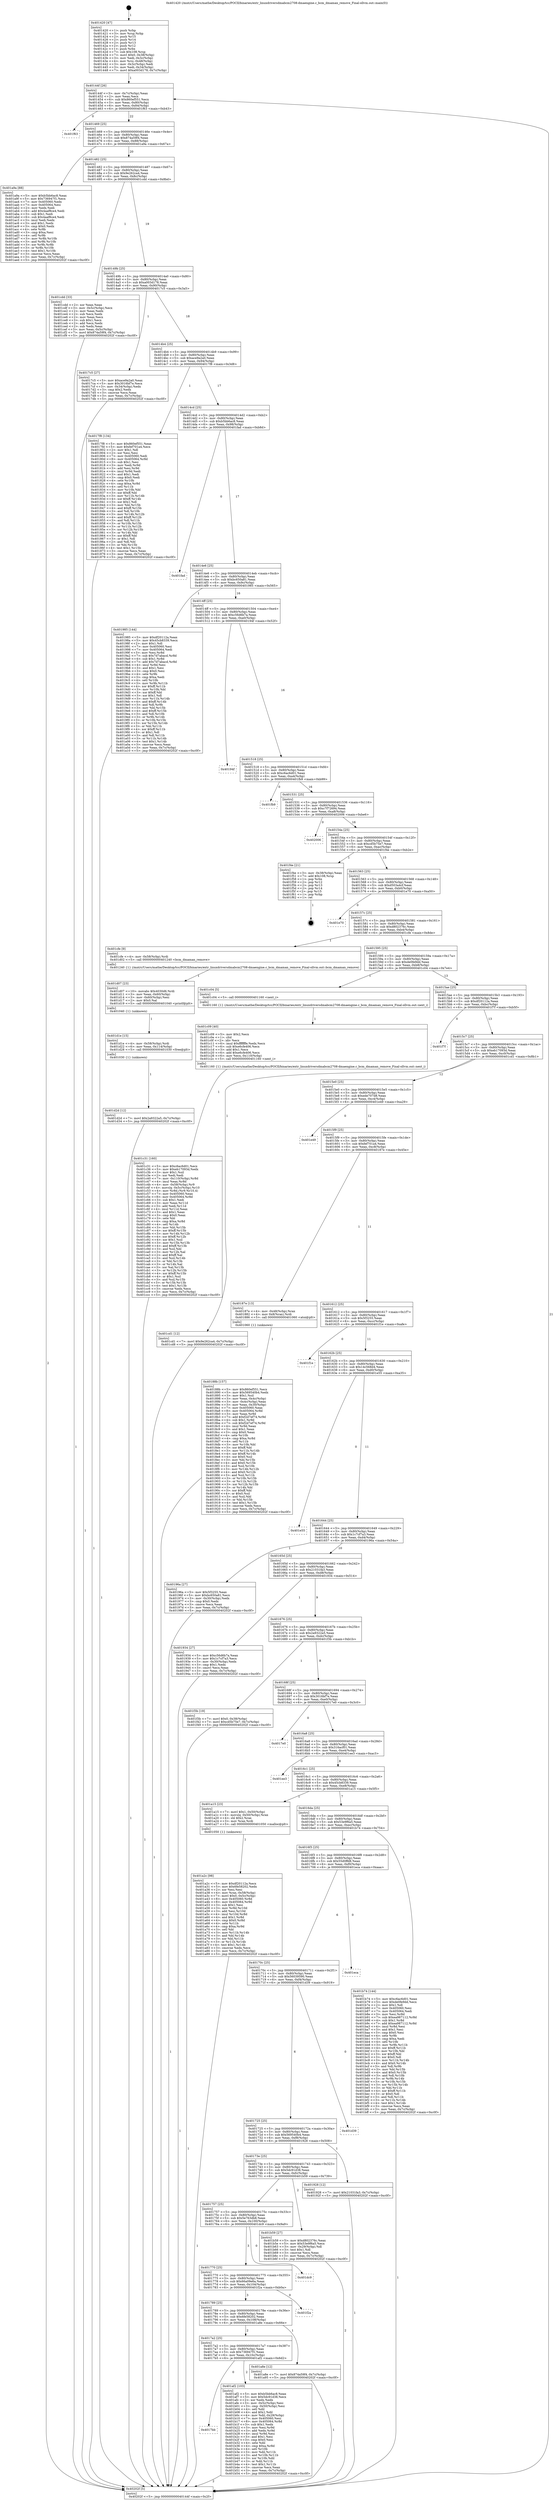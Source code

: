 digraph "0x401420" {
  label = "0x401420 (/mnt/c/Users/mathe/Desktop/tcc/POCII/binaries/extr_linuxdriversdmabcm2708-dmaengine.c_bcm_dmaman_remove_Final-ollvm.out::main(0))"
  labelloc = "t"
  node[shape=record]

  Entry [label="",width=0.3,height=0.3,shape=circle,fillcolor=black,style=filled]
  "0x40144f" [label="{
     0x40144f [26]\l
     | [instrs]\l
     &nbsp;&nbsp;0x40144f \<+3\>: mov -0x7c(%rbp),%eax\l
     &nbsp;&nbsp;0x401452 \<+2\>: mov %eax,%ecx\l
     &nbsp;&nbsp;0x401454 \<+6\>: sub $0x860ef551,%ecx\l
     &nbsp;&nbsp;0x40145a \<+3\>: mov %eax,-0x80(%rbp)\l
     &nbsp;&nbsp;0x40145d \<+6\>: mov %ecx,-0x84(%rbp)\l
     &nbsp;&nbsp;0x401463 \<+6\>: je 0000000000401f63 \<main+0xb43\>\l
  }"]
  "0x401f63" [label="{
     0x401f63\l
  }", style=dashed]
  "0x401469" [label="{
     0x401469 [25]\l
     | [instrs]\l
     &nbsp;&nbsp;0x401469 \<+5\>: jmp 000000000040146e \<main+0x4e\>\l
     &nbsp;&nbsp;0x40146e \<+3\>: mov -0x80(%rbp),%eax\l
     &nbsp;&nbsp;0x401471 \<+5\>: sub $0x874a59f4,%eax\l
     &nbsp;&nbsp;0x401476 \<+6\>: mov %eax,-0x88(%rbp)\l
     &nbsp;&nbsp;0x40147c \<+6\>: je 0000000000401a9a \<main+0x67a\>\l
  }"]
  Exit [label="",width=0.3,height=0.3,shape=circle,fillcolor=black,style=filled,peripheries=2]
  "0x401a9a" [label="{
     0x401a9a [88]\l
     | [instrs]\l
     &nbsp;&nbsp;0x401a9a \<+5\>: mov $0xb5bb6ac8,%eax\l
     &nbsp;&nbsp;0x401a9f \<+5\>: mov $0x736947f1,%ecx\l
     &nbsp;&nbsp;0x401aa4 \<+7\>: mov 0x405060,%edx\l
     &nbsp;&nbsp;0x401aab \<+7\>: mov 0x405064,%esi\l
     &nbsp;&nbsp;0x401ab2 \<+2\>: mov %edx,%edi\l
     &nbsp;&nbsp;0x401ab4 \<+6\>: add $0x4aaf8ce4,%edi\l
     &nbsp;&nbsp;0x401aba \<+3\>: sub $0x1,%edi\l
     &nbsp;&nbsp;0x401abd \<+6\>: sub $0x4aaf8ce4,%edi\l
     &nbsp;&nbsp;0x401ac3 \<+3\>: imul %edi,%edx\l
     &nbsp;&nbsp;0x401ac6 \<+3\>: and $0x1,%edx\l
     &nbsp;&nbsp;0x401ac9 \<+3\>: cmp $0x0,%edx\l
     &nbsp;&nbsp;0x401acc \<+4\>: sete %r8b\l
     &nbsp;&nbsp;0x401ad0 \<+3\>: cmp $0xa,%esi\l
     &nbsp;&nbsp;0x401ad3 \<+4\>: setl %r9b\l
     &nbsp;&nbsp;0x401ad7 \<+3\>: mov %r8b,%r10b\l
     &nbsp;&nbsp;0x401ada \<+3\>: and %r9b,%r10b\l
     &nbsp;&nbsp;0x401add \<+3\>: xor %r9b,%r8b\l
     &nbsp;&nbsp;0x401ae0 \<+3\>: or %r8b,%r10b\l
     &nbsp;&nbsp;0x401ae3 \<+4\>: test $0x1,%r10b\l
     &nbsp;&nbsp;0x401ae7 \<+3\>: cmovne %ecx,%eax\l
     &nbsp;&nbsp;0x401aea \<+3\>: mov %eax,-0x7c(%rbp)\l
     &nbsp;&nbsp;0x401aed \<+5\>: jmp 000000000040202f \<main+0xc0f\>\l
  }"]
  "0x401482" [label="{
     0x401482 [25]\l
     | [instrs]\l
     &nbsp;&nbsp;0x401482 \<+5\>: jmp 0000000000401487 \<main+0x67\>\l
     &nbsp;&nbsp;0x401487 \<+3\>: mov -0x80(%rbp),%eax\l
     &nbsp;&nbsp;0x40148a \<+5\>: sub $0x9e262ca4,%eax\l
     &nbsp;&nbsp;0x40148f \<+6\>: mov %eax,-0x8c(%rbp)\l
     &nbsp;&nbsp;0x401495 \<+6\>: je 0000000000401cdd \<main+0x8bd\>\l
  }"]
  "0x401d2d" [label="{
     0x401d2d [12]\l
     | [instrs]\l
     &nbsp;&nbsp;0x401d2d \<+7\>: movl $0x2a9322a5,-0x7c(%rbp)\l
     &nbsp;&nbsp;0x401d34 \<+5\>: jmp 000000000040202f \<main+0xc0f\>\l
  }"]
  "0x401cdd" [label="{
     0x401cdd [33]\l
     | [instrs]\l
     &nbsp;&nbsp;0x401cdd \<+2\>: xor %eax,%eax\l
     &nbsp;&nbsp;0x401cdf \<+3\>: mov -0x5c(%rbp),%ecx\l
     &nbsp;&nbsp;0x401ce2 \<+2\>: mov %eax,%edx\l
     &nbsp;&nbsp;0x401ce4 \<+2\>: sub %ecx,%edx\l
     &nbsp;&nbsp;0x401ce6 \<+2\>: mov %eax,%ecx\l
     &nbsp;&nbsp;0x401ce8 \<+3\>: sub $0x1,%ecx\l
     &nbsp;&nbsp;0x401ceb \<+2\>: add %ecx,%edx\l
     &nbsp;&nbsp;0x401ced \<+2\>: sub %edx,%eax\l
     &nbsp;&nbsp;0x401cef \<+3\>: mov %eax,-0x5c(%rbp)\l
     &nbsp;&nbsp;0x401cf2 \<+7\>: movl $0x874a59f4,-0x7c(%rbp)\l
     &nbsp;&nbsp;0x401cf9 \<+5\>: jmp 000000000040202f \<main+0xc0f\>\l
  }"]
  "0x40149b" [label="{
     0x40149b [25]\l
     | [instrs]\l
     &nbsp;&nbsp;0x40149b \<+5\>: jmp 00000000004014a0 \<main+0x80\>\l
     &nbsp;&nbsp;0x4014a0 \<+3\>: mov -0x80(%rbp),%eax\l
     &nbsp;&nbsp;0x4014a3 \<+5\>: sub $0xa003d178,%eax\l
     &nbsp;&nbsp;0x4014a8 \<+6\>: mov %eax,-0x90(%rbp)\l
     &nbsp;&nbsp;0x4014ae \<+6\>: je 00000000004017c5 \<main+0x3a5\>\l
  }"]
  "0x401d1e" [label="{
     0x401d1e [15]\l
     | [instrs]\l
     &nbsp;&nbsp;0x401d1e \<+4\>: mov -0x58(%rbp),%rdi\l
     &nbsp;&nbsp;0x401d22 \<+6\>: mov %eax,-0x114(%rbp)\l
     &nbsp;&nbsp;0x401d28 \<+5\>: call 0000000000401030 \<free@plt\>\l
     | [calls]\l
     &nbsp;&nbsp;0x401030 \{1\} (unknown)\l
  }"]
  "0x4017c5" [label="{
     0x4017c5 [27]\l
     | [instrs]\l
     &nbsp;&nbsp;0x4017c5 \<+5\>: mov $0xace9a2a0,%eax\l
     &nbsp;&nbsp;0x4017ca \<+5\>: mov $0x3016bf7e,%ecx\l
     &nbsp;&nbsp;0x4017cf \<+3\>: mov -0x34(%rbp),%edx\l
     &nbsp;&nbsp;0x4017d2 \<+3\>: cmp $0x2,%edx\l
     &nbsp;&nbsp;0x4017d5 \<+3\>: cmovne %ecx,%eax\l
     &nbsp;&nbsp;0x4017d8 \<+3\>: mov %eax,-0x7c(%rbp)\l
     &nbsp;&nbsp;0x4017db \<+5\>: jmp 000000000040202f \<main+0xc0f\>\l
  }"]
  "0x4014b4" [label="{
     0x4014b4 [25]\l
     | [instrs]\l
     &nbsp;&nbsp;0x4014b4 \<+5\>: jmp 00000000004014b9 \<main+0x99\>\l
     &nbsp;&nbsp;0x4014b9 \<+3\>: mov -0x80(%rbp),%eax\l
     &nbsp;&nbsp;0x4014bc \<+5\>: sub $0xace9a2a0,%eax\l
     &nbsp;&nbsp;0x4014c1 \<+6\>: mov %eax,-0x94(%rbp)\l
     &nbsp;&nbsp;0x4014c7 \<+6\>: je 00000000004017f8 \<main+0x3d8\>\l
  }"]
  "0x40202f" [label="{
     0x40202f [5]\l
     | [instrs]\l
     &nbsp;&nbsp;0x40202f \<+5\>: jmp 000000000040144f \<main+0x2f\>\l
  }"]
  "0x401420" [label="{
     0x401420 [47]\l
     | [instrs]\l
     &nbsp;&nbsp;0x401420 \<+1\>: push %rbp\l
     &nbsp;&nbsp;0x401421 \<+3\>: mov %rsp,%rbp\l
     &nbsp;&nbsp;0x401424 \<+2\>: push %r15\l
     &nbsp;&nbsp;0x401426 \<+2\>: push %r14\l
     &nbsp;&nbsp;0x401428 \<+2\>: push %r13\l
     &nbsp;&nbsp;0x40142a \<+2\>: push %r12\l
     &nbsp;&nbsp;0x40142c \<+1\>: push %rbx\l
     &nbsp;&nbsp;0x40142d \<+7\>: sub $0x108,%rsp\l
     &nbsp;&nbsp;0x401434 \<+7\>: movl $0x0,-0x38(%rbp)\l
     &nbsp;&nbsp;0x40143b \<+3\>: mov %edi,-0x3c(%rbp)\l
     &nbsp;&nbsp;0x40143e \<+4\>: mov %rsi,-0x48(%rbp)\l
     &nbsp;&nbsp;0x401442 \<+3\>: mov -0x3c(%rbp),%edi\l
     &nbsp;&nbsp;0x401445 \<+3\>: mov %edi,-0x34(%rbp)\l
     &nbsp;&nbsp;0x401448 \<+7\>: movl $0xa003d178,-0x7c(%rbp)\l
  }"]
  "0x401d07" [label="{
     0x401d07 [23]\l
     | [instrs]\l
     &nbsp;&nbsp;0x401d07 \<+10\>: movabs $0x4030d6,%rdi\l
     &nbsp;&nbsp;0x401d11 \<+3\>: mov %eax,-0x60(%rbp)\l
     &nbsp;&nbsp;0x401d14 \<+3\>: mov -0x60(%rbp),%esi\l
     &nbsp;&nbsp;0x401d17 \<+2\>: mov $0x0,%al\l
     &nbsp;&nbsp;0x401d19 \<+5\>: call 0000000000401040 \<printf@plt\>\l
     | [calls]\l
     &nbsp;&nbsp;0x401040 \{1\} (unknown)\l
  }"]
  "0x4017f8" [label="{
     0x4017f8 [134]\l
     | [instrs]\l
     &nbsp;&nbsp;0x4017f8 \<+5\>: mov $0x860ef551,%eax\l
     &nbsp;&nbsp;0x4017fd \<+5\>: mov $0xfef701a4,%ecx\l
     &nbsp;&nbsp;0x401802 \<+2\>: mov $0x1,%dl\l
     &nbsp;&nbsp;0x401804 \<+2\>: xor %esi,%esi\l
     &nbsp;&nbsp;0x401806 \<+7\>: mov 0x405060,%edi\l
     &nbsp;&nbsp;0x40180d \<+8\>: mov 0x405064,%r8d\l
     &nbsp;&nbsp;0x401815 \<+3\>: sub $0x1,%esi\l
     &nbsp;&nbsp;0x401818 \<+3\>: mov %edi,%r9d\l
     &nbsp;&nbsp;0x40181b \<+3\>: add %esi,%r9d\l
     &nbsp;&nbsp;0x40181e \<+4\>: imul %r9d,%edi\l
     &nbsp;&nbsp;0x401822 \<+3\>: and $0x1,%edi\l
     &nbsp;&nbsp;0x401825 \<+3\>: cmp $0x0,%edi\l
     &nbsp;&nbsp;0x401828 \<+4\>: sete %r10b\l
     &nbsp;&nbsp;0x40182c \<+4\>: cmp $0xa,%r8d\l
     &nbsp;&nbsp;0x401830 \<+4\>: setl %r11b\l
     &nbsp;&nbsp;0x401834 \<+3\>: mov %r10b,%bl\l
     &nbsp;&nbsp;0x401837 \<+3\>: xor $0xff,%bl\l
     &nbsp;&nbsp;0x40183a \<+3\>: mov %r11b,%r14b\l
     &nbsp;&nbsp;0x40183d \<+4\>: xor $0xff,%r14b\l
     &nbsp;&nbsp;0x401841 \<+3\>: xor $0x1,%dl\l
     &nbsp;&nbsp;0x401844 \<+3\>: mov %bl,%r15b\l
     &nbsp;&nbsp;0x401847 \<+4\>: and $0xff,%r15b\l
     &nbsp;&nbsp;0x40184b \<+3\>: and %dl,%r10b\l
     &nbsp;&nbsp;0x40184e \<+3\>: mov %r14b,%r12b\l
     &nbsp;&nbsp;0x401851 \<+4\>: and $0xff,%r12b\l
     &nbsp;&nbsp;0x401855 \<+3\>: and %dl,%r11b\l
     &nbsp;&nbsp;0x401858 \<+3\>: or %r10b,%r15b\l
     &nbsp;&nbsp;0x40185b \<+3\>: or %r11b,%r12b\l
     &nbsp;&nbsp;0x40185e \<+3\>: xor %r12b,%r15b\l
     &nbsp;&nbsp;0x401861 \<+3\>: or %r14b,%bl\l
     &nbsp;&nbsp;0x401864 \<+3\>: xor $0xff,%bl\l
     &nbsp;&nbsp;0x401867 \<+3\>: or $0x1,%dl\l
     &nbsp;&nbsp;0x40186a \<+2\>: and %dl,%bl\l
     &nbsp;&nbsp;0x40186c \<+3\>: or %bl,%r15b\l
     &nbsp;&nbsp;0x40186f \<+4\>: test $0x1,%r15b\l
     &nbsp;&nbsp;0x401873 \<+3\>: cmovne %ecx,%eax\l
     &nbsp;&nbsp;0x401876 \<+3\>: mov %eax,-0x7c(%rbp)\l
     &nbsp;&nbsp;0x401879 \<+5\>: jmp 000000000040202f \<main+0xc0f\>\l
  }"]
  "0x4014cd" [label="{
     0x4014cd [25]\l
     | [instrs]\l
     &nbsp;&nbsp;0x4014cd \<+5\>: jmp 00000000004014d2 \<main+0xb2\>\l
     &nbsp;&nbsp;0x4014d2 \<+3\>: mov -0x80(%rbp),%eax\l
     &nbsp;&nbsp;0x4014d5 \<+5\>: sub $0xb5bb6ac8,%eax\l
     &nbsp;&nbsp;0x4014da \<+6\>: mov %eax,-0x98(%rbp)\l
     &nbsp;&nbsp;0x4014e0 \<+6\>: je 0000000000401fad \<main+0xb8d\>\l
  }"]
  "0x401c31" [label="{
     0x401c31 [160]\l
     | [instrs]\l
     &nbsp;&nbsp;0x401c31 \<+5\>: mov $0xc6ac6d01,%ecx\l
     &nbsp;&nbsp;0x401c36 \<+5\>: mov $0xeb17093d,%edx\l
     &nbsp;&nbsp;0x401c3b \<+3\>: mov $0x1,%sil\l
     &nbsp;&nbsp;0x401c3e \<+2\>: xor %edi,%edi\l
     &nbsp;&nbsp;0x401c40 \<+7\>: mov -0x110(%rbp),%r8d\l
     &nbsp;&nbsp;0x401c47 \<+4\>: imul %eax,%r8d\l
     &nbsp;&nbsp;0x401c4b \<+4\>: mov -0x58(%rbp),%r9\l
     &nbsp;&nbsp;0x401c4f \<+4\>: movslq -0x5c(%rbp),%r10\l
     &nbsp;&nbsp;0x401c53 \<+4\>: mov %r8d,(%r9,%r10,4)\l
     &nbsp;&nbsp;0x401c57 \<+7\>: mov 0x405060,%eax\l
     &nbsp;&nbsp;0x401c5e \<+8\>: mov 0x405064,%r8d\l
     &nbsp;&nbsp;0x401c66 \<+3\>: sub $0x1,%edi\l
     &nbsp;&nbsp;0x401c69 \<+3\>: mov %eax,%r11d\l
     &nbsp;&nbsp;0x401c6c \<+3\>: add %edi,%r11d\l
     &nbsp;&nbsp;0x401c6f \<+4\>: imul %r11d,%eax\l
     &nbsp;&nbsp;0x401c73 \<+3\>: and $0x1,%eax\l
     &nbsp;&nbsp;0x401c76 \<+3\>: cmp $0x0,%eax\l
     &nbsp;&nbsp;0x401c79 \<+3\>: sete %bl\l
     &nbsp;&nbsp;0x401c7c \<+4\>: cmp $0xa,%r8d\l
     &nbsp;&nbsp;0x401c80 \<+4\>: setl %r14b\l
     &nbsp;&nbsp;0x401c84 \<+3\>: mov %bl,%r15b\l
     &nbsp;&nbsp;0x401c87 \<+4\>: xor $0xff,%r15b\l
     &nbsp;&nbsp;0x401c8b \<+3\>: mov %r14b,%r12b\l
     &nbsp;&nbsp;0x401c8e \<+4\>: xor $0xff,%r12b\l
     &nbsp;&nbsp;0x401c92 \<+4\>: xor $0x1,%sil\l
     &nbsp;&nbsp;0x401c96 \<+3\>: mov %r15b,%r13b\l
     &nbsp;&nbsp;0x401c99 \<+4\>: and $0xff,%r13b\l
     &nbsp;&nbsp;0x401c9d \<+3\>: and %sil,%bl\l
     &nbsp;&nbsp;0x401ca0 \<+3\>: mov %r12b,%al\l
     &nbsp;&nbsp;0x401ca3 \<+2\>: and $0xff,%al\l
     &nbsp;&nbsp;0x401ca5 \<+3\>: and %sil,%r14b\l
     &nbsp;&nbsp;0x401ca8 \<+3\>: or %bl,%r13b\l
     &nbsp;&nbsp;0x401cab \<+3\>: or %r14b,%al\l
     &nbsp;&nbsp;0x401cae \<+3\>: xor %al,%r13b\l
     &nbsp;&nbsp;0x401cb1 \<+3\>: or %r12b,%r15b\l
     &nbsp;&nbsp;0x401cb4 \<+4\>: xor $0xff,%r15b\l
     &nbsp;&nbsp;0x401cb8 \<+4\>: or $0x1,%sil\l
     &nbsp;&nbsp;0x401cbc \<+3\>: and %sil,%r15b\l
     &nbsp;&nbsp;0x401cbf \<+3\>: or %r15b,%r13b\l
     &nbsp;&nbsp;0x401cc2 \<+4\>: test $0x1,%r13b\l
     &nbsp;&nbsp;0x401cc6 \<+3\>: cmovne %edx,%ecx\l
     &nbsp;&nbsp;0x401cc9 \<+3\>: mov %ecx,-0x7c(%rbp)\l
     &nbsp;&nbsp;0x401ccc \<+5\>: jmp 000000000040202f \<main+0xc0f\>\l
  }"]
  "0x401fad" [label="{
     0x401fad\l
  }", style=dashed]
  "0x4014e6" [label="{
     0x4014e6 [25]\l
     | [instrs]\l
     &nbsp;&nbsp;0x4014e6 \<+5\>: jmp 00000000004014eb \<main+0xcb\>\l
     &nbsp;&nbsp;0x4014eb \<+3\>: mov -0x80(%rbp),%eax\l
     &nbsp;&nbsp;0x4014ee \<+5\>: sub $0xbc650a81,%eax\l
     &nbsp;&nbsp;0x4014f3 \<+6\>: mov %eax,-0x9c(%rbp)\l
     &nbsp;&nbsp;0x4014f9 \<+6\>: je 0000000000401985 \<main+0x565\>\l
  }"]
  "0x401c09" [label="{
     0x401c09 [40]\l
     | [instrs]\l
     &nbsp;&nbsp;0x401c09 \<+5\>: mov $0x2,%ecx\l
     &nbsp;&nbsp;0x401c0e \<+1\>: cltd\l
     &nbsp;&nbsp;0x401c0f \<+2\>: idiv %ecx\l
     &nbsp;&nbsp;0x401c11 \<+6\>: imul $0xfffffffe,%edx,%ecx\l
     &nbsp;&nbsp;0x401c17 \<+6\>: sub $0xe6cfe406,%ecx\l
     &nbsp;&nbsp;0x401c1d \<+3\>: add $0x1,%ecx\l
     &nbsp;&nbsp;0x401c20 \<+6\>: add $0xe6cfe406,%ecx\l
     &nbsp;&nbsp;0x401c26 \<+6\>: mov %ecx,-0x110(%rbp)\l
     &nbsp;&nbsp;0x401c2c \<+5\>: call 0000000000401160 \<next_i\>\l
     | [calls]\l
     &nbsp;&nbsp;0x401160 \{1\} (/mnt/c/Users/mathe/Desktop/tcc/POCII/binaries/extr_linuxdriversdmabcm2708-dmaengine.c_bcm_dmaman_remove_Final-ollvm.out::next_i)\l
  }"]
  "0x401985" [label="{
     0x401985 [144]\l
     | [instrs]\l
     &nbsp;&nbsp;0x401985 \<+5\>: mov $0xdf20112a,%eax\l
     &nbsp;&nbsp;0x40198a \<+5\>: mov $0x45cb8339,%ecx\l
     &nbsp;&nbsp;0x40198f \<+2\>: mov $0x1,%dl\l
     &nbsp;&nbsp;0x401991 \<+7\>: mov 0x405060,%esi\l
     &nbsp;&nbsp;0x401998 \<+7\>: mov 0x405064,%edi\l
     &nbsp;&nbsp;0x40199f \<+3\>: mov %esi,%r8d\l
     &nbsp;&nbsp;0x4019a2 \<+7\>: sub $0x7d7abacd,%r8d\l
     &nbsp;&nbsp;0x4019a9 \<+4\>: sub $0x1,%r8d\l
     &nbsp;&nbsp;0x4019ad \<+7\>: add $0x7d7abacd,%r8d\l
     &nbsp;&nbsp;0x4019b4 \<+4\>: imul %r8d,%esi\l
     &nbsp;&nbsp;0x4019b8 \<+3\>: and $0x1,%esi\l
     &nbsp;&nbsp;0x4019bb \<+3\>: cmp $0x0,%esi\l
     &nbsp;&nbsp;0x4019be \<+4\>: sete %r9b\l
     &nbsp;&nbsp;0x4019c2 \<+3\>: cmp $0xa,%edi\l
     &nbsp;&nbsp;0x4019c5 \<+4\>: setl %r10b\l
     &nbsp;&nbsp;0x4019c9 \<+3\>: mov %r9b,%r11b\l
     &nbsp;&nbsp;0x4019cc \<+4\>: xor $0xff,%r11b\l
     &nbsp;&nbsp;0x4019d0 \<+3\>: mov %r10b,%bl\l
     &nbsp;&nbsp;0x4019d3 \<+3\>: xor $0xff,%bl\l
     &nbsp;&nbsp;0x4019d6 \<+3\>: xor $0x1,%dl\l
     &nbsp;&nbsp;0x4019d9 \<+3\>: mov %r11b,%r14b\l
     &nbsp;&nbsp;0x4019dc \<+4\>: and $0xff,%r14b\l
     &nbsp;&nbsp;0x4019e0 \<+3\>: and %dl,%r9b\l
     &nbsp;&nbsp;0x4019e3 \<+3\>: mov %bl,%r15b\l
     &nbsp;&nbsp;0x4019e6 \<+4\>: and $0xff,%r15b\l
     &nbsp;&nbsp;0x4019ea \<+3\>: and %dl,%r10b\l
     &nbsp;&nbsp;0x4019ed \<+3\>: or %r9b,%r14b\l
     &nbsp;&nbsp;0x4019f0 \<+3\>: or %r10b,%r15b\l
     &nbsp;&nbsp;0x4019f3 \<+3\>: xor %r15b,%r14b\l
     &nbsp;&nbsp;0x4019f6 \<+3\>: or %bl,%r11b\l
     &nbsp;&nbsp;0x4019f9 \<+4\>: xor $0xff,%r11b\l
     &nbsp;&nbsp;0x4019fd \<+3\>: or $0x1,%dl\l
     &nbsp;&nbsp;0x401a00 \<+3\>: and %dl,%r11b\l
     &nbsp;&nbsp;0x401a03 \<+3\>: or %r11b,%r14b\l
     &nbsp;&nbsp;0x401a06 \<+4\>: test $0x1,%r14b\l
     &nbsp;&nbsp;0x401a0a \<+3\>: cmovne %ecx,%eax\l
     &nbsp;&nbsp;0x401a0d \<+3\>: mov %eax,-0x7c(%rbp)\l
     &nbsp;&nbsp;0x401a10 \<+5\>: jmp 000000000040202f \<main+0xc0f\>\l
  }"]
  "0x4014ff" [label="{
     0x4014ff [25]\l
     | [instrs]\l
     &nbsp;&nbsp;0x4014ff \<+5\>: jmp 0000000000401504 \<main+0xe4\>\l
     &nbsp;&nbsp;0x401504 \<+3\>: mov -0x80(%rbp),%eax\l
     &nbsp;&nbsp;0x401507 \<+5\>: sub $0xc56d6b7a,%eax\l
     &nbsp;&nbsp;0x40150c \<+6\>: mov %eax,-0xa0(%rbp)\l
     &nbsp;&nbsp;0x401512 \<+6\>: je 000000000040194f \<main+0x52f\>\l
  }"]
  "0x4017bb" [label="{
     0x4017bb\l
  }", style=dashed]
  "0x40194f" [label="{
     0x40194f\l
  }", style=dashed]
  "0x401518" [label="{
     0x401518 [25]\l
     | [instrs]\l
     &nbsp;&nbsp;0x401518 \<+5\>: jmp 000000000040151d \<main+0xfd\>\l
     &nbsp;&nbsp;0x40151d \<+3\>: mov -0x80(%rbp),%eax\l
     &nbsp;&nbsp;0x401520 \<+5\>: sub $0xc6ac6d01,%eax\l
     &nbsp;&nbsp;0x401525 \<+6\>: mov %eax,-0xa4(%rbp)\l
     &nbsp;&nbsp;0x40152b \<+6\>: je 0000000000401fb9 \<main+0xb99\>\l
  }"]
  "0x401af2" [label="{
     0x401af2 [103]\l
     | [instrs]\l
     &nbsp;&nbsp;0x401af2 \<+5\>: mov $0xb5bb6ac8,%eax\l
     &nbsp;&nbsp;0x401af7 \<+5\>: mov $0x5dc91d38,%ecx\l
     &nbsp;&nbsp;0x401afc \<+2\>: xor %edx,%edx\l
     &nbsp;&nbsp;0x401afe \<+3\>: mov -0x5c(%rbp),%esi\l
     &nbsp;&nbsp;0x401b01 \<+3\>: cmp -0x50(%rbp),%esi\l
     &nbsp;&nbsp;0x401b04 \<+4\>: setl %dil\l
     &nbsp;&nbsp;0x401b08 \<+4\>: and $0x1,%dil\l
     &nbsp;&nbsp;0x401b0c \<+4\>: mov %dil,-0x29(%rbp)\l
     &nbsp;&nbsp;0x401b10 \<+7\>: mov 0x405060,%esi\l
     &nbsp;&nbsp;0x401b17 \<+8\>: mov 0x405064,%r8d\l
     &nbsp;&nbsp;0x401b1f \<+3\>: sub $0x1,%edx\l
     &nbsp;&nbsp;0x401b22 \<+3\>: mov %esi,%r9d\l
     &nbsp;&nbsp;0x401b25 \<+3\>: add %edx,%r9d\l
     &nbsp;&nbsp;0x401b28 \<+4\>: imul %r9d,%esi\l
     &nbsp;&nbsp;0x401b2c \<+3\>: and $0x1,%esi\l
     &nbsp;&nbsp;0x401b2f \<+3\>: cmp $0x0,%esi\l
     &nbsp;&nbsp;0x401b32 \<+4\>: sete %dil\l
     &nbsp;&nbsp;0x401b36 \<+4\>: cmp $0xa,%r8d\l
     &nbsp;&nbsp;0x401b3a \<+4\>: setl %r10b\l
     &nbsp;&nbsp;0x401b3e \<+3\>: mov %dil,%r11b\l
     &nbsp;&nbsp;0x401b41 \<+3\>: and %r10b,%r11b\l
     &nbsp;&nbsp;0x401b44 \<+3\>: xor %r10b,%dil\l
     &nbsp;&nbsp;0x401b47 \<+3\>: or %dil,%r11b\l
     &nbsp;&nbsp;0x401b4a \<+4\>: test $0x1,%r11b\l
     &nbsp;&nbsp;0x401b4e \<+3\>: cmovne %ecx,%eax\l
     &nbsp;&nbsp;0x401b51 \<+3\>: mov %eax,-0x7c(%rbp)\l
     &nbsp;&nbsp;0x401b54 \<+5\>: jmp 000000000040202f \<main+0xc0f\>\l
  }"]
  "0x401fb9" [label="{
     0x401fb9\l
  }", style=dashed]
  "0x401531" [label="{
     0x401531 [25]\l
     | [instrs]\l
     &nbsp;&nbsp;0x401531 \<+5\>: jmp 0000000000401536 \<main+0x116\>\l
     &nbsp;&nbsp;0x401536 \<+3\>: mov -0x80(%rbp),%eax\l
     &nbsp;&nbsp;0x401539 \<+5\>: sub $0xc7f72694,%eax\l
     &nbsp;&nbsp;0x40153e \<+6\>: mov %eax,-0xa8(%rbp)\l
     &nbsp;&nbsp;0x401544 \<+6\>: je 0000000000402006 \<main+0xbe6\>\l
  }"]
  "0x4017a2" [label="{
     0x4017a2 [25]\l
     | [instrs]\l
     &nbsp;&nbsp;0x4017a2 \<+5\>: jmp 00000000004017a7 \<main+0x387\>\l
     &nbsp;&nbsp;0x4017a7 \<+3\>: mov -0x80(%rbp),%eax\l
     &nbsp;&nbsp;0x4017aa \<+5\>: sub $0x736947f1,%eax\l
     &nbsp;&nbsp;0x4017af \<+6\>: mov %eax,-0x10c(%rbp)\l
     &nbsp;&nbsp;0x4017b5 \<+6\>: je 0000000000401af2 \<main+0x6d2\>\l
  }"]
  "0x402006" [label="{
     0x402006\l
  }", style=dashed]
  "0x40154a" [label="{
     0x40154a [25]\l
     | [instrs]\l
     &nbsp;&nbsp;0x40154a \<+5\>: jmp 000000000040154f \<main+0x12f\>\l
     &nbsp;&nbsp;0x40154f \<+3\>: mov -0x80(%rbp),%eax\l
     &nbsp;&nbsp;0x401552 \<+5\>: sub $0xcd5b75e7,%eax\l
     &nbsp;&nbsp;0x401557 \<+6\>: mov %eax,-0xac(%rbp)\l
     &nbsp;&nbsp;0x40155d \<+6\>: je 0000000000401f4e \<main+0xb2e\>\l
  }"]
  "0x401a8e" [label="{
     0x401a8e [12]\l
     | [instrs]\l
     &nbsp;&nbsp;0x401a8e \<+7\>: movl $0x874a59f4,-0x7c(%rbp)\l
     &nbsp;&nbsp;0x401a95 \<+5\>: jmp 000000000040202f \<main+0xc0f\>\l
  }"]
  "0x401f4e" [label="{
     0x401f4e [21]\l
     | [instrs]\l
     &nbsp;&nbsp;0x401f4e \<+3\>: mov -0x38(%rbp),%eax\l
     &nbsp;&nbsp;0x401f51 \<+7\>: add $0x108,%rsp\l
     &nbsp;&nbsp;0x401f58 \<+1\>: pop %rbx\l
     &nbsp;&nbsp;0x401f59 \<+2\>: pop %r12\l
     &nbsp;&nbsp;0x401f5b \<+2\>: pop %r13\l
     &nbsp;&nbsp;0x401f5d \<+2\>: pop %r14\l
     &nbsp;&nbsp;0x401f5f \<+2\>: pop %r15\l
     &nbsp;&nbsp;0x401f61 \<+1\>: pop %rbp\l
     &nbsp;&nbsp;0x401f62 \<+1\>: ret\l
  }"]
  "0x401563" [label="{
     0x401563 [25]\l
     | [instrs]\l
     &nbsp;&nbsp;0x401563 \<+5\>: jmp 0000000000401568 \<main+0x148\>\l
     &nbsp;&nbsp;0x401568 \<+3\>: mov -0x80(%rbp),%eax\l
     &nbsp;&nbsp;0x40156b \<+5\>: sub $0xd503a4cf,%eax\l
     &nbsp;&nbsp;0x401570 \<+6\>: mov %eax,-0xb0(%rbp)\l
     &nbsp;&nbsp;0x401576 \<+6\>: je 0000000000401e70 \<main+0xa50\>\l
  }"]
  "0x401789" [label="{
     0x401789 [25]\l
     | [instrs]\l
     &nbsp;&nbsp;0x401789 \<+5\>: jmp 000000000040178e \<main+0x36e\>\l
     &nbsp;&nbsp;0x40178e \<+3\>: mov -0x80(%rbp),%eax\l
     &nbsp;&nbsp;0x401791 \<+5\>: sub $0x6fe58202,%eax\l
     &nbsp;&nbsp;0x401796 \<+6\>: mov %eax,-0x108(%rbp)\l
     &nbsp;&nbsp;0x40179c \<+6\>: je 0000000000401a8e \<main+0x66e\>\l
  }"]
  "0x401e70" [label="{
     0x401e70\l
  }", style=dashed]
  "0x40157c" [label="{
     0x40157c [25]\l
     | [instrs]\l
     &nbsp;&nbsp;0x40157c \<+5\>: jmp 0000000000401581 \<main+0x161\>\l
     &nbsp;&nbsp;0x401581 \<+3\>: mov -0x80(%rbp),%eax\l
     &nbsp;&nbsp;0x401584 \<+5\>: sub $0xd802376c,%eax\l
     &nbsp;&nbsp;0x401589 \<+6\>: mov %eax,-0xb4(%rbp)\l
     &nbsp;&nbsp;0x40158f \<+6\>: je 0000000000401cfe \<main+0x8de\>\l
  }"]
  "0x401f2a" [label="{
     0x401f2a\l
  }", style=dashed]
  "0x401cfe" [label="{
     0x401cfe [9]\l
     | [instrs]\l
     &nbsp;&nbsp;0x401cfe \<+4\>: mov -0x58(%rbp),%rdi\l
     &nbsp;&nbsp;0x401d02 \<+5\>: call 0000000000401240 \<bcm_dmaman_remove\>\l
     | [calls]\l
     &nbsp;&nbsp;0x401240 \{1\} (/mnt/c/Users/mathe/Desktop/tcc/POCII/binaries/extr_linuxdriversdmabcm2708-dmaengine.c_bcm_dmaman_remove_Final-ollvm.out::bcm_dmaman_remove)\l
  }"]
  "0x401595" [label="{
     0x401595 [25]\l
     | [instrs]\l
     &nbsp;&nbsp;0x401595 \<+5\>: jmp 000000000040159a \<main+0x17a\>\l
     &nbsp;&nbsp;0x40159a \<+3\>: mov -0x80(%rbp),%eax\l
     &nbsp;&nbsp;0x40159d \<+5\>: sub $0xde0fe9dd,%eax\l
     &nbsp;&nbsp;0x4015a2 \<+6\>: mov %eax,-0xb8(%rbp)\l
     &nbsp;&nbsp;0x4015a8 \<+6\>: je 0000000000401c04 \<main+0x7e4\>\l
  }"]
  "0x401770" [label="{
     0x401770 [25]\l
     | [instrs]\l
     &nbsp;&nbsp;0x401770 \<+5\>: jmp 0000000000401775 \<main+0x355\>\l
     &nbsp;&nbsp;0x401775 \<+3\>: mov -0x80(%rbp),%eax\l
     &nbsp;&nbsp;0x401778 \<+5\>: sub $0x66a09e6a,%eax\l
     &nbsp;&nbsp;0x40177d \<+6\>: mov %eax,-0x104(%rbp)\l
     &nbsp;&nbsp;0x401783 \<+6\>: je 0000000000401f2a \<main+0xb0a\>\l
  }"]
  "0x401c04" [label="{
     0x401c04 [5]\l
     | [instrs]\l
     &nbsp;&nbsp;0x401c04 \<+5\>: call 0000000000401160 \<next_i\>\l
     | [calls]\l
     &nbsp;&nbsp;0x401160 \{1\} (/mnt/c/Users/mathe/Desktop/tcc/POCII/binaries/extr_linuxdriversdmabcm2708-dmaengine.c_bcm_dmaman_remove_Final-ollvm.out::next_i)\l
  }"]
  "0x4015ae" [label="{
     0x4015ae [25]\l
     | [instrs]\l
     &nbsp;&nbsp;0x4015ae \<+5\>: jmp 00000000004015b3 \<main+0x193\>\l
     &nbsp;&nbsp;0x4015b3 \<+3\>: mov -0x80(%rbp),%eax\l
     &nbsp;&nbsp;0x4015b6 \<+5\>: sub $0xdf20112a,%eax\l
     &nbsp;&nbsp;0x4015bb \<+6\>: mov %eax,-0xbc(%rbp)\l
     &nbsp;&nbsp;0x4015c1 \<+6\>: je 0000000000401f7f \<main+0xb5f\>\l
  }"]
  "0x401dc9" [label="{
     0x401dc9\l
  }", style=dashed]
  "0x401f7f" [label="{
     0x401f7f\l
  }", style=dashed]
  "0x4015c7" [label="{
     0x4015c7 [25]\l
     | [instrs]\l
     &nbsp;&nbsp;0x4015c7 \<+5\>: jmp 00000000004015cc \<main+0x1ac\>\l
     &nbsp;&nbsp;0x4015cc \<+3\>: mov -0x80(%rbp),%eax\l
     &nbsp;&nbsp;0x4015cf \<+5\>: sub $0xeb17093d,%eax\l
     &nbsp;&nbsp;0x4015d4 \<+6\>: mov %eax,-0xc0(%rbp)\l
     &nbsp;&nbsp;0x4015da \<+6\>: je 0000000000401cd1 \<main+0x8b1\>\l
  }"]
  "0x401757" [label="{
     0x401757 [25]\l
     | [instrs]\l
     &nbsp;&nbsp;0x401757 \<+5\>: jmp 000000000040175c \<main+0x33c\>\l
     &nbsp;&nbsp;0x40175c \<+3\>: mov -0x80(%rbp),%eax\l
     &nbsp;&nbsp;0x40175f \<+5\>: sub $0x5e763db8,%eax\l
     &nbsp;&nbsp;0x401764 \<+6\>: mov %eax,-0x100(%rbp)\l
     &nbsp;&nbsp;0x40176a \<+6\>: je 0000000000401dc9 \<main+0x9a9\>\l
  }"]
  "0x401cd1" [label="{
     0x401cd1 [12]\l
     | [instrs]\l
     &nbsp;&nbsp;0x401cd1 \<+7\>: movl $0x9e262ca4,-0x7c(%rbp)\l
     &nbsp;&nbsp;0x401cd8 \<+5\>: jmp 000000000040202f \<main+0xc0f\>\l
  }"]
  "0x4015e0" [label="{
     0x4015e0 [25]\l
     | [instrs]\l
     &nbsp;&nbsp;0x4015e0 \<+5\>: jmp 00000000004015e5 \<main+0x1c5\>\l
     &nbsp;&nbsp;0x4015e5 \<+3\>: mov -0x80(%rbp),%eax\l
     &nbsp;&nbsp;0x4015e8 \<+5\>: sub $0xede707d8,%eax\l
     &nbsp;&nbsp;0x4015ed \<+6\>: mov %eax,-0xc4(%rbp)\l
     &nbsp;&nbsp;0x4015f3 \<+6\>: je 0000000000401e49 \<main+0xa29\>\l
  }"]
  "0x401b59" [label="{
     0x401b59 [27]\l
     | [instrs]\l
     &nbsp;&nbsp;0x401b59 \<+5\>: mov $0xd802376c,%eax\l
     &nbsp;&nbsp;0x401b5e \<+5\>: mov $0x53e9f6a5,%ecx\l
     &nbsp;&nbsp;0x401b63 \<+3\>: mov -0x29(%rbp),%dl\l
     &nbsp;&nbsp;0x401b66 \<+3\>: test $0x1,%dl\l
     &nbsp;&nbsp;0x401b69 \<+3\>: cmovne %ecx,%eax\l
     &nbsp;&nbsp;0x401b6c \<+3\>: mov %eax,-0x7c(%rbp)\l
     &nbsp;&nbsp;0x401b6f \<+5\>: jmp 000000000040202f \<main+0xc0f\>\l
  }"]
  "0x401e49" [label="{
     0x401e49\l
  }", style=dashed]
  "0x4015f9" [label="{
     0x4015f9 [25]\l
     | [instrs]\l
     &nbsp;&nbsp;0x4015f9 \<+5\>: jmp 00000000004015fe \<main+0x1de\>\l
     &nbsp;&nbsp;0x4015fe \<+3\>: mov -0x80(%rbp),%eax\l
     &nbsp;&nbsp;0x401601 \<+5\>: sub $0xfef701a4,%eax\l
     &nbsp;&nbsp;0x401606 \<+6\>: mov %eax,-0xc8(%rbp)\l
     &nbsp;&nbsp;0x40160c \<+6\>: je 000000000040187e \<main+0x45e\>\l
  }"]
  "0x401a2c" [label="{
     0x401a2c [98]\l
     | [instrs]\l
     &nbsp;&nbsp;0x401a2c \<+5\>: mov $0xdf20112a,%ecx\l
     &nbsp;&nbsp;0x401a31 \<+5\>: mov $0x6fe58202,%edx\l
     &nbsp;&nbsp;0x401a36 \<+2\>: xor %esi,%esi\l
     &nbsp;&nbsp;0x401a38 \<+4\>: mov %rax,-0x58(%rbp)\l
     &nbsp;&nbsp;0x401a3c \<+7\>: movl $0x0,-0x5c(%rbp)\l
     &nbsp;&nbsp;0x401a43 \<+8\>: mov 0x405060,%r8d\l
     &nbsp;&nbsp;0x401a4b \<+8\>: mov 0x405064,%r9d\l
     &nbsp;&nbsp;0x401a53 \<+3\>: sub $0x1,%esi\l
     &nbsp;&nbsp;0x401a56 \<+3\>: mov %r8d,%r10d\l
     &nbsp;&nbsp;0x401a59 \<+3\>: add %esi,%r10d\l
     &nbsp;&nbsp;0x401a5c \<+4\>: imul %r10d,%r8d\l
     &nbsp;&nbsp;0x401a60 \<+4\>: and $0x1,%r8d\l
     &nbsp;&nbsp;0x401a64 \<+4\>: cmp $0x0,%r8d\l
     &nbsp;&nbsp;0x401a68 \<+4\>: sete %r11b\l
     &nbsp;&nbsp;0x401a6c \<+4\>: cmp $0xa,%r9d\l
     &nbsp;&nbsp;0x401a70 \<+3\>: setl %bl\l
     &nbsp;&nbsp;0x401a73 \<+3\>: mov %r11b,%r14b\l
     &nbsp;&nbsp;0x401a76 \<+3\>: and %bl,%r14b\l
     &nbsp;&nbsp;0x401a79 \<+3\>: xor %bl,%r11b\l
     &nbsp;&nbsp;0x401a7c \<+3\>: or %r11b,%r14b\l
     &nbsp;&nbsp;0x401a7f \<+4\>: test $0x1,%r14b\l
     &nbsp;&nbsp;0x401a83 \<+3\>: cmovne %edx,%ecx\l
     &nbsp;&nbsp;0x401a86 \<+3\>: mov %ecx,-0x7c(%rbp)\l
     &nbsp;&nbsp;0x401a89 \<+5\>: jmp 000000000040202f \<main+0xc0f\>\l
  }"]
  "0x40187e" [label="{
     0x40187e [13]\l
     | [instrs]\l
     &nbsp;&nbsp;0x40187e \<+4\>: mov -0x48(%rbp),%rax\l
     &nbsp;&nbsp;0x401882 \<+4\>: mov 0x8(%rax),%rdi\l
     &nbsp;&nbsp;0x401886 \<+5\>: call 0000000000401060 \<atoi@plt\>\l
     | [calls]\l
     &nbsp;&nbsp;0x401060 \{1\} (unknown)\l
  }"]
  "0x401612" [label="{
     0x401612 [25]\l
     | [instrs]\l
     &nbsp;&nbsp;0x401612 \<+5\>: jmp 0000000000401617 \<main+0x1f7\>\l
     &nbsp;&nbsp;0x401617 \<+3\>: mov -0x80(%rbp),%eax\l
     &nbsp;&nbsp;0x40161a \<+5\>: sub $0x5f3255,%eax\l
     &nbsp;&nbsp;0x40161f \<+6\>: mov %eax,-0xcc(%rbp)\l
     &nbsp;&nbsp;0x401625 \<+6\>: je 0000000000401f1e \<main+0xafe\>\l
  }"]
  "0x40188b" [label="{
     0x40188b [157]\l
     | [instrs]\l
     &nbsp;&nbsp;0x40188b \<+5\>: mov $0x860ef551,%ecx\l
     &nbsp;&nbsp;0x401890 \<+5\>: mov $0x569540b4,%edx\l
     &nbsp;&nbsp;0x401895 \<+3\>: mov $0x1,%sil\l
     &nbsp;&nbsp;0x401898 \<+3\>: mov %eax,-0x4c(%rbp)\l
     &nbsp;&nbsp;0x40189b \<+3\>: mov -0x4c(%rbp),%eax\l
     &nbsp;&nbsp;0x40189e \<+3\>: mov %eax,-0x30(%rbp)\l
     &nbsp;&nbsp;0x4018a1 \<+7\>: mov 0x405060,%eax\l
     &nbsp;&nbsp;0x4018a8 \<+8\>: mov 0x405064,%r8d\l
     &nbsp;&nbsp;0x4018b0 \<+3\>: mov %eax,%r9d\l
     &nbsp;&nbsp;0x4018b3 \<+7\>: add $0xf2d7ef74,%r9d\l
     &nbsp;&nbsp;0x4018ba \<+4\>: sub $0x1,%r9d\l
     &nbsp;&nbsp;0x4018be \<+7\>: sub $0xf2d7ef74,%r9d\l
     &nbsp;&nbsp;0x4018c5 \<+4\>: imul %r9d,%eax\l
     &nbsp;&nbsp;0x4018c9 \<+3\>: and $0x1,%eax\l
     &nbsp;&nbsp;0x4018cc \<+3\>: cmp $0x0,%eax\l
     &nbsp;&nbsp;0x4018cf \<+4\>: sete %r10b\l
     &nbsp;&nbsp;0x4018d3 \<+4\>: cmp $0xa,%r8d\l
     &nbsp;&nbsp;0x4018d7 \<+4\>: setl %r11b\l
     &nbsp;&nbsp;0x4018db \<+3\>: mov %r10b,%bl\l
     &nbsp;&nbsp;0x4018de \<+3\>: xor $0xff,%bl\l
     &nbsp;&nbsp;0x4018e1 \<+3\>: mov %r11b,%r14b\l
     &nbsp;&nbsp;0x4018e4 \<+4\>: xor $0xff,%r14b\l
     &nbsp;&nbsp;0x4018e8 \<+4\>: xor $0x0,%sil\l
     &nbsp;&nbsp;0x4018ec \<+3\>: mov %bl,%r15b\l
     &nbsp;&nbsp;0x4018ef \<+4\>: and $0x0,%r15b\l
     &nbsp;&nbsp;0x4018f3 \<+3\>: and %sil,%r10b\l
     &nbsp;&nbsp;0x4018f6 \<+3\>: mov %r14b,%r12b\l
     &nbsp;&nbsp;0x4018f9 \<+4\>: and $0x0,%r12b\l
     &nbsp;&nbsp;0x4018fd \<+3\>: and %sil,%r11b\l
     &nbsp;&nbsp;0x401900 \<+3\>: or %r10b,%r15b\l
     &nbsp;&nbsp;0x401903 \<+3\>: or %r11b,%r12b\l
     &nbsp;&nbsp;0x401906 \<+3\>: xor %r12b,%r15b\l
     &nbsp;&nbsp;0x401909 \<+3\>: or %r14b,%bl\l
     &nbsp;&nbsp;0x40190c \<+3\>: xor $0xff,%bl\l
     &nbsp;&nbsp;0x40190f \<+4\>: or $0x0,%sil\l
     &nbsp;&nbsp;0x401913 \<+3\>: and %sil,%bl\l
     &nbsp;&nbsp;0x401916 \<+3\>: or %bl,%r15b\l
     &nbsp;&nbsp;0x401919 \<+4\>: test $0x1,%r15b\l
     &nbsp;&nbsp;0x40191d \<+3\>: cmovne %edx,%ecx\l
     &nbsp;&nbsp;0x401920 \<+3\>: mov %ecx,-0x7c(%rbp)\l
     &nbsp;&nbsp;0x401923 \<+5\>: jmp 000000000040202f \<main+0xc0f\>\l
  }"]
  "0x40173e" [label="{
     0x40173e [25]\l
     | [instrs]\l
     &nbsp;&nbsp;0x40173e \<+5\>: jmp 0000000000401743 \<main+0x323\>\l
     &nbsp;&nbsp;0x401743 \<+3\>: mov -0x80(%rbp),%eax\l
     &nbsp;&nbsp;0x401746 \<+5\>: sub $0x5dc91d38,%eax\l
     &nbsp;&nbsp;0x40174b \<+6\>: mov %eax,-0xfc(%rbp)\l
     &nbsp;&nbsp;0x401751 \<+6\>: je 0000000000401b59 \<main+0x739\>\l
  }"]
  "0x401f1e" [label="{
     0x401f1e\l
  }", style=dashed]
  "0x40162b" [label="{
     0x40162b [25]\l
     | [instrs]\l
     &nbsp;&nbsp;0x40162b \<+5\>: jmp 0000000000401630 \<main+0x210\>\l
     &nbsp;&nbsp;0x401630 \<+3\>: mov -0x80(%rbp),%eax\l
     &nbsp;&nbsp;0x401633 \<+5\>: sub $0x14c568d4,%eax\l
     &nbsp;&nbsp;0x401638 \<+6\>: mov %eax,-0xd0(%rbp)\l
     &nbsp;&nbsp;0x40163e \<+6\>: je 0000000000401e55 \<main+0xa35\>\l
  }"]
  "0x401928" [label="{
     0x401928 [12]\l
     | [instrs]\l
     &nbsp;&nbsp;0x401928 \<+7\>: movl $0x21031fa3,-0x7c(%rbp)\l
     &nbsp;&nbsp;0x40192f \<+5\>: jmp 000000000040202f \<main+0xc0f\>\l
  }"]
  "0x401e55" [label="{
     0x401e55\l
  }", style=dashed]
  "0x401644" [label="{
     0x401644 [25]\l
     | [instrs]\l
     &nbsp;&nbsp;0x401644 \<+5\>: jmp 0000000000401649 \<main+0x229\>\l
     &nbsp;&nbsp;0x401649 \<+3\>: mov -0x80(%rbp),%eax\l
     &nbsp;&nbsp;0x40164c \<+5\>: sub $0x1c7cf7a3,%eax\l
     &nbsp;&nbsp;0x401651 \<+6\>: mov %eax,-0xd4(%rbp)\l
     &nbsp;&nbsp;0x401657 \<+6\>: je 000000000040196a \<main+0x54a\>\l
  }"]
  "0x401725" [label="{
     0x401725 [25]\l
     | [instrs]\l
     &nbsp;&nbsp;0x401725 \<+5\>: jmp 000000000040172a \<main+0x30a\>\l
     &nbsp;&nbsp;0x40172a \<+3\>: mov -0x80(%rbp),%eax\l
     &nbsp;&nbsp;0x40172d \<+5\>: sub $0x569540b4,%eax\l
     &nbsp;&nbsp;0x401732 \<+6\>: mov %eax,-0xf8(%rbp)\l
     &nbsp;&nbsp;0x401738 \<+6\>: je 0000000000401928 \<main+0x508\>\l
  }"]
  "0x40196a" [label="{
     0x40196a [27]\l
     | [instrs]\l
     &nbsp;&nbsp;0x40196a \<+5\>: mov $0x5f3255,%eax\l
     &nbsp;&nbsp;0x40196f \<+5\>: mov $0xbc650a81,%ecx\l
     &nbsp;&nbsp;0x401974 \<+3\>: mov -0x30(%rbp),%edx\l
     &nbsp;&nbsp;0x401977 \<+3\>: cmp $0x0,%edx\l
     &nbsp;&nbsp;0x40197a \<+3\>: cmove %ecx,%eax\l
     &nbsp;&nbsp;0x40197d \<+3\>: mov %eax,-0x7c(%rbp)\l
     &nbsp;&nbsp;0x401980 \<+5\>: jmp 000000000040202f \<main+0xc0f\>\l
  }"]
  "0x40165d" [label="{
     0x40165d [25]\l
     | [instrs]\l
     &nbsp;&nbsp;0x40165d \<+5\>: jmp 0000000000401662 \<main+0x242\>\l
     &nbsp;&nbsp;0x401662 \<+3\>: mov -0x80(%rbp),%eax\l
     &nbsp;&nbsp;0x401665 \<+5\>: sub $0x21031fa3,%eax\l
     &nbsp;&nbsp;0x40166a \<+6\>: mov %eax,-0xd8(%rbp)\l
     &nbsp;&nbsp;0x401670 \<+6\>: je 0000000000401934 \<main+0x514\>\l
  }"]
  "0x401d39" [label="{
     0x401d39\l
  }", style=dashed]
  "0x401934" [label="{
     0x401934 [27]\l
     | [instrs]\l
     &nbsp;&nbsp;0x401934 \<+5\>: mov $0xc56d6b7a,%eax\l
     &nbsp;&nbsp;0x401939 \<+5\>: mov $0x1c7cf7a3,%ecx\l
     &nbsp;&nbsp;0x40193e \<+3\>: mov -0x30(%rbp),%edx\l
     &nbsp;&nbsp;0x401941 \<+3\>: cmp $0x1,%edx\l
     &nbsp;&nbsp;0x401944 \<+3\>: cmovl %ecx,%eax\l
     &nbsp;&nbsp;0x401947 \<+3\>: mov %eax,-0x7c(%rbp)\l
     &nbsp;&nbsp;0x40194a \<+5\>: jmp 000000000040202f \<main+0xc0f\>\l
  }"]
  "0x401676" [label="{
     0x401676 [25]\l
     | [instrs]\l
     &nbsp;&nbsp;0x401676 \<+5\>: jmp 000000000040167b \<main+0x25b\>\l
     &nbsp;&nbsp;0x40167b \<+3\>: mov -0x80(%rbp),%eax\l
     &nbsp;&nbsp;0x40167e \<+5\>: sub $0x2a9322a5,%eax\l
     &nbsp;&nbsp;0x401683 \<+6\>: mov %eax,-0xdc(%rbp)\l
     &nbsp;&nbsp;0x401689 \<+6\>: je 0000000000401f3b \<main+0xb1b\>\l
  }"]
  "0x40170c" [label="{
     0x40170c [25]\l
     | [instrs]\l
     &nbsp;&nbsp;0x40170c \<+5\>: jmp 0000000000401711 \<main+0x2f1\>\l
     &nbsp;&nbsp;0x401711 \<+3\>: mov -0x80(%rbp),%eax\l
     &nbsp;&nbsp;0x401714 \<+5\>: sub $0x56039590,%eax\l
     &nbsp;&nbsp;0x401719 \<+6\>: mov %eax,-0xf4(%rbp)\l
     &nbsp;&nbsp;0x40171f \<+6\>: je 0000000000401d39 \<main+0x919\>\l
  }"]
  "0x401f3b" [label="{
     0x401f3b [19]\l
     | [instrs]\l
     &nbsp;&nbsp;0x401f3b \<+7\>: movl $0x0,-0x38(%rbp)\l
     &nbsp;&nbsp;0x401f42 \<+7\>: movl $0xcd5b75e7,-0x7c(%rbp)\l
     &nbsp;&nbsp;0x401f49 \<+5\>: jmp 000000000040202f \<main+0xc0f\>\l
  }"]
  "0x40168f" [label="{
     0x40168f [25]\l
     | [instrs]\l
     &nbsp;&nbsp;0x40168f \<+5\>: jmp 0000000000401694 \<main+0x274\>\l
     &nbsp;&nbsp;0x401694 \<+3\>: mov -0x80(%rbp),%eax\l
     &nbsp;&nbsp;0x401697 \<+5\>: sub $0x3016bf7e,%eax\l
     &nbsp;&nbsp;0x40169c \<+6\>: mov %eax,-0xe0(%rbp)\l
     &nbsp;&nbsp;0x4016a2 \<+6\>: je 00000000004017e0 \<main+0x3c0\>\l
  }"]
  "0x401eca" [label="{
     0x401eca\l
  }", style=dashed]
  "0x4017e0" [label="{
     0x4017e0\l
  }", style=dashed]
  "0x4016a8" [label="{
     0x4016a8 [25]\l
     | [instrs]\l
     &nbsp;&nbsp;0x4016a8 \<+5\>: jmp 00000000004016ad \<main+0x28d\>\l
     &nbsp;&nbsp;0x4016ad \<+3\>: mov -0x80(%rbp),%eax\l
     &nbsp;&nbsp;0x4016b0 \<+5\>: sub $0x316acf01,%eax\l
     &nbsp;&nbsp;0x4016b5 \<+6\>: mov %eax,-0xe4(%rbp)\l
     &nbsp;&nbsp;0x4016bb \<+6\>: je 0000000000401ee3 \<main+0xac3\>\l
  }"]
  "0x4016f3" [label="{
     0x4016f3 [25]\l
     | [instrs]\l
     &nbsp;&nbsp;0x4016f3 \<+5\>: jmp 00000000004016f8 \<main+0x2d8\>\l
     &nbsp;&nbsp;0x4016f8 \<+3\>: mov -0x80(%rbp),%eax\l
     &nbsp;&nbsp;0x4016fb \<+5\>: sub $0x55d0ffd8,%eax\l
     &nbsp;&nbsp;0x401700 \<+6\>: mov %eax,-0xf0(%rbp)\l
     &nbsp;&nbsp;0x401706 \<+6\>: je 0000000000401eca \<main+0xaaa\>\l
  }"]
  "0x401ee3" [label="{
     0x401ee3\l
  }", style=dashed]
  "0x4016c1" [label="{
     0x4016c1 [25]\l
     | [instrs]\l
     &nbsp;&nbsp;0x4016c1 \<+5\>: jmp 00000000004016c6 \<main+0x2a6\>\l
     &nbsp;&nbsp;0x4016c6 \<+3\>: mov -0x80(%rbp),%eax\l
     &nbsp;&nbsp;0x4016c9 \<+5\>: sub $0x45cb8339,%eax\l
     &nbsp;&nbsp;0x4016ce \<+6\>: mov %eax,-0xe8(%rbp)\l
     &nbsp;&nbsp;0x4016d4 \<+6\>: je 0000000000401a15 \<main+0x5f5\>\l
  }"]
  "0x401b74" [label="{
     0x401b74 [144]\l
     | [instrs]\l
     &nbsp;&nbsp;0x401b74 \<+5\>: mov $0xc6ac6d01,%eax\l
     &nbsp;&nbsp;0x401b79 \<+5\>: mov $0xde0fe9dd,%ecx\l
     &nbsp;&nbsp;0x401b7e \<+2\>: mov $0x1,%dl\l
     &nbsp;&nbsp;0x401b80 \<+7\>: mov 0x405060,%esi\l
     &nbsp;&nbsp;0x401b87 \<+7\>: mov 0x405064,%edi\l
     &nbsp;&nbsp;0x401b8e \<+3\>: mov %esi,%r8d\l
     &nbsp;&nbsp;0x401b91 \<+7\>: sub $0xea987112,%r8d\l
     &nbsp;&nbsp;0x401b98 \<+4\>: sub $0x1,%r8d\l
     &nbsp;&nbsp;0x401b9c \<+7\>: add $0xea987112,%r8d\l
     &nbsp;&nbsp;0x401ba3 \<+4\>: imul %r8d,%esi\l
     &nbsp;&nbsp;0x401ba7 \<+3\>: and $0x1,%esi\l
     &nbsp;&nbsp;0x401baa \<+3\>: cmp $0x0,%esi\l
     &nbsp;&nbsp;0x401bad \<+4\>: sete %r9b\l
     &nbsp;&nbsp;0x401bb1 \<+3\>: cmp $0xa,%edi\l
     &nbsp;&nbsp;0x401bb4 \<+4\>: setl %r10b\l
     &nbsp;&nbsp;0x401bb8 \<+3\>: mov %r9b,%r11b\l
     &nbsp;&nbsp;0x401bbb \<+4\>: xor $0xff,%r11b\l
     &nbsp;&nbsp;0x401bbf \<+3\>: mov %r10b,%bl\l
     &nbsp;&nbsp;0x401bc2 \<+3\>: xor $0xff,%bl\l
     &nbsp;&nbsp;0x401bc5 \<+3\>: xor $0x0,%dl\l
     &nbsp;&nbsp;0x401bc8 \<+3\>: mov %r11b,%r14b\l
     &nbsp;&nbsp;0x401bcb \<+4\>: and $0x0,%r14b\l
     &nbsp;&nbsp;0x401bcf \<+3\>: and %dl,%r9b\l
     &nbsp;&nbsp;0x401bd2 \<+3\>: mov %bl,%r15b\l
     &nbsp;&nbsp;0x401bd5 \<+4\>: and $0x0,%r15b\l
     &nbsp;&nbsp;0x401bd9 \<+3\>: and %dl,%r10b\l
     &nbsp;&nbsp;0x401bdc \<+3\>: or %r9b,%r14b\l
     &nbsp;&nbsp;0x401bdf \<+3\>: or %r10b,%r15b\l
     &nbsp;&nbsp;0x401be2 \<+3\>: xor %r15b,%r14b\l
     &nbsp;&nbsp;0x401be5 \<+3\>: or %bl,%r11b\l
     &nbsp;&nbsp;0x401be8 \<+4\>: xor $0xff,%r11b\l
     &nbsp;&nbsp;0x401bec \<+3\>: or $0x0,%dl\l
     &nbsp;&nbsp;0x401bef \<+3\>: and %dl,%r11b\l
     &nbsp;&nbsp;0x401bf2 \<+3\>: or %r11b,%r14b\l
     &nbsp;&nbsp;0x401bf5 \<+4\>: test $0x1,%r14b\l
     &nbsp;&nbsp;0x401bf9 \<+3\>: cmovne %ecx,%eax\l
     &nbsp;&nbsp;0x401bfc \<+3\>: mov %eax,-0x7c(%rbp)\l
     &nbsp;&nbsp;0x401bff \<+5\>: jmp 000000000040202f \<main+0xc0f\>\l
  }"]
  "0x401a15" [label="{
     0x401a15 [23]\l
     | [instrs]\l
     &nbsp;&nbsp;0x401a15 \<+7\>: movl $0x1,-0x50(%rbp)\l
     &nbsp;&nbsp;0x401a1c \<+4\>: movslq -0x50(%rbp),%rax\l
     &nbsp;&nbsp;0x401a20 \<+4\>: shl $0x2,%rax\l
     &nbsp;&nbsp;0x401a24 \<+3\>: mov %rax,%rdi\l
     &nbsp;&nbsp;0x401a27 \<+5\>: call 0000000000401050 \<malloc@plt\>\l
     | [calls]\l
     &nbsp;&nbsp;0x401050 \{1\} (unknown)\l
  }"]
  "0x4016da" [label="{
     0x4016da [25]\l
     | [instrs]\l
     &nbsp;&nbsp;0x4016da \<+5\>: jmp 00000000004016df \<main+0x2bf\>\l
     &nbsp;&nbsp;0x4016df \<+3\>: mov -0x80(%rbp),%eax\l
     &nbsp;&nbsp;0x4016e2 \<+5\>: sub $0x53e9f6a5,%eax\l
     &nbsp;&nbsp;0x4016e7 \<+6\>: mov %eax,-0xec(%rbp)\l
     &nbsp;&nbsp;0x4016ed \<+6\>: je 0000000000401b74 \<main+0x754\>\l
  }"]
  Entry -> "0x401420" [label=" 1"]
  "0x40144f" -> "0x401f63" [label=" 0"]
  "0x40144f" -> "0x401469" [label=" 22"]
  "0x401f4e" -> Exit [label=" 1"]
  "0x401469" -> "0x401a9a" [label=" 2"]
  "0x401469" -> "0x401482" [label=" 20"]
  "0x401f3b" -> "0x40202f" [label=" 1"]
  "0x401482" -> "0x401cdd" [label=" 1"]
  "0x401482" -> "0x40149b" [label=" 19"]
  "0x401d2d" -> "0x40202f" [label=" 1"]
  "0x40149b" -> "0x4017c5" [label=" 1"]
  "0x40149b" -> "0x4014b4" [label=" 18"]
  "0x4017c5" -> "0x40202f" [label=" 1"]
  "0x401420" -> "0x40144f" [label=" 1"]
  "0x40202f" -> "0x40144f" [label=" 21"]
  "0x401d1e" -> "0x401d2d" [label=" 1"]
  "0x4014b4" -> "0x4017f8" [label=" 1"]
  "0x4014b4" -> "0x4014cd" [label=" 17"]
  "0x4017f8" -> "0x40202f" [label=" 1"]
  "0x401d07" -> "0x401d1e" [label=" 1"]
  "0x4014cd" -> "0x401fad" [label=" 0"]
  "0x4014cd" -> "0x4014e6" [label=" 17"]
  "0x401cfe" -> "0x401d07" [label=" 1"]
  "0x4014e6" -> "0x401985" [label=" 1"]
  "0x4014e6" -> "0x4014ff" [label=" 16"]
  "0x401cdd" -> "0x40202f" [label=" 1"]
  "0x4014ff" -> "0x40194f" [label=" 0"]
  "0x4014ff" -> "0x401518" [label=" 16"]
  "0x401cd1" -> "0x40202f" [label=" 1"]
  "0x401518" -> "0x401fb9" [label=" 0"]
  "0x401518" -> "0x401531" [label=" 16"]
  "0x401c31" -> "0x40202f" [label=" 1"]
  "0x401531" -> "0x402006" [label=" 0"]
  "0x401531" -> "0x40154a" [label=" 16"]
  "0x401c04" -> "0x401c09" [label=" 1"]
  "0x40154a" -> "0x401f4e" [label=" 1"]
  "0x40154a" -> "0x401563" [label=" 15"]
  "0x401b74" -> "0x40202f" [label=" 1"]
  "0x401563" -> "0x401e70" [label=" 0"]
  "0x401563" -> "0x40157c" [label=" 15"]
  "0x401af2" -> "0x40202f" [label=" 2"]
  "0x40157c" -> "0x401cfe" [label=" 1"]
  "0x40157c" -> "0x401595" [label=" 14"]
  "0x4017a2" -> "0x4017bb" [label=" 0"]
  "0x401595" -> "0x401c04" [label=" 1"]
  "0x401595" -> "0x4015ae" [label=" 13"]
  "0x401c09" -> "0x401c31" [label=" 1"]
  "0x4015ae" -> "0x401f7f" [label=" 0"]
  "0x4015ae" -> "0x4015c7" [label=" 13"]
  "0x401a9a" -> "0x40202f" [label=" 2"]
  "0x4015c7" -> "0x401cd1" [label=" 1"]
  "0x4015c7" -> "0x4015e0" [label=" 12"]
  "0x401789" -> "0x4017a2" [label=" 2"]
  "0x4015e0" -> "0x401e49" [label=" 0"]
  "0x4015e0" -> "0x4015f9" [label=" 12"]
  "0x401789" -> "0x401a8e" [label=" 1"]
  "0x4015f9" -> "0x40187e" [label=" 1"]
  "0x4015f9" -> "0x401612" [label=" 11"]
  "0x40187e" -> "0x40188b" [label=" 1"]
  "0x40188b" -> "0x40202f" [label=" 1"]
  "0x401770" -> "0x401789" [label=" 3"]
  "0x401612" -> "0x401f1e" [label=" 0"]
  "0x401612" -> "0x40162b" [label=" 11"]
  "0x401770" -> "0x401f2a" [label=" 0"]
  "0x40162b" -> "0x401e55" [label=" 0"]
  "0x40162b" -> "0x401644" [label=" 11"]
  "0x4017a2" -> "0x401af2" [label=" 2"]
  "0x401644" -> "0x40196a" [label=" 1"]
  "0x401644" -> "0x40165d" [label=" 10"]
  "0x401757" -> "0x401dc9" [label=" 0"]
  "0x40165d" -> "0x401934" [label=" 1"]
  "0x40165d" -> "0x401676" [label=" 9"]
  "0x401a8e" -> "0x40202f" [label=" 1"]
  "0x401676" -> "0x401f3b" [label=" 1"]
  "0x401676" -> "0x40168f" [label=" 8"]
  "0x40173e" -> "0x401b59" [label=" 2"]
  "0x40168f" -> "0x4017e0" [label=" 0"]
  "0x40168f" -> "0x4016a8" [label=" 8"]
  "0x401b59" -> "0x40202f" [label=" 2"]
  "0x4016a8" -> "0x401ee3" [label=" 0"]
  "0x4016a8" -> "0x4016c1" [label=" 8"]
  "0x401a15" -> "0x401a2c" [label=" 1"]
  "0x4016c1" -> "0x401a15" [label=" 1"]
  "0x4016c1" -> "0x4016da" [label=" 7"]
  "0x401985" -> "0x40202f" [label=" 1"]
  "0x4016da" -> "0x401b74" [label=" 1"]
  "0x4016da" -> "0x4016f3" [label=" 6"]
  "0x401a2c" -> "0x40202f" [label=" 1"]
  "0x4016f3" -> "0x401eca" [label=" 0"]
  "0x4016f3" -> "0x40170c" [label=" 6"]
  "0x40173e" -> "0x401757" [label=" 3"]
  "0x40170c" -> "0x401d39" [label=" 0"]
  "0x40170c" -> "0x401725" [label=" 6"]
  "0x401757" -> "0x401770" [label=" 3"]
  "0x401725" -> "0x401928" [label=" 1"]
  "0x401725" -> "0x40173e" [label=" 5"]
  "0x401928" -> "0x40202f" [label=" 1"]
  "0x401934" -> "0x40202f" [label=" 1"]
  "0x40196a" -> "0x40202f" [label=" 1"]
}
